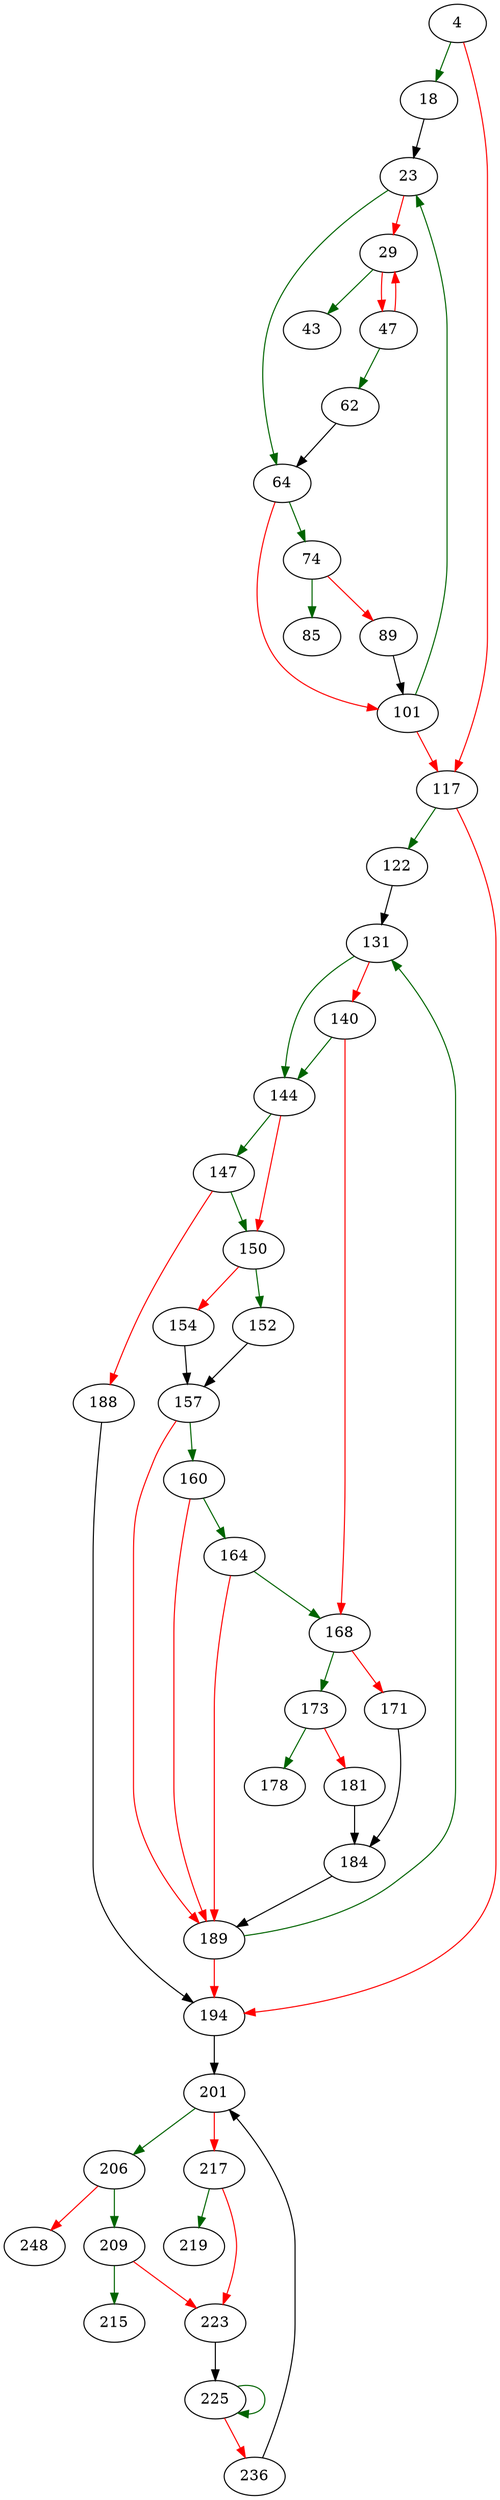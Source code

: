 strict digraph "merge" {
	// Node definitions.
	4 [entry=true];
	18;
	117;
	23;
	64;
	29;
	43;
	47;
	62;
	74;
	101;
	85;
	89;
	122;
	194;
	131;
	144;
	140;
	168;
	147;
	150;
	188;
	152;
	154;
	157;
	160;
	189;
	164;
	173;
	171;
	184;
	178;
	181;
	201;
	206;
	217;
	209;
	248;
	215;
	223;
	219;
	225;
	236;

	// Edge definitions.
	4 -> 18 [
		color=darkgreen
		cond=true
	];
	4 -> 117 [
		color=red
		cond=false
	];
	18 -> 23;
	117 -> 122 [
		color=darkgreen
		cond=true
	];
	117 -> 194 [
		color=red
		cond=false
	];
	23 -> 64 [
		color=darkgreen
		cond=true
	];
	23 -> 29 [
		color=red
		cond=false
	];
	64 -> 74 [
		color=darkgreen
		cond=true
	];
	64 -> 101 [
		color=red
		cond=false
	];
	29 -> 43 [
		color=darkgreen
		cond=true
	];
	29 -> 47 [
		color=red
		cond=false
	];
	47 -> 29 [
		color=red
		cond=false
	];
	47 -> 62 [
		color=darkgreen
		cond=true
	];
	62 -> 64;
	74 -> 85 [
		color=darkgreen
		cond=true
	];
	74 -> 89 [
		color=red
		cond=false
	];
	101 -> 117 [
		color=red
		cond=false
	];
	101 -> 23 [
		color=darkgreen
		cond=true
	];
	89 -> 101;
	122 -> 131;
	194 -> 201;
	131 -> 144 [
		color=darkgreen
		cond=true
	];
	131 -> 140 [
		color=red
		cond=false
	];
	144 -> 147 [
		color=darkgreen
		cond=true
	];
	144 -> 150 [
		color=red
		cond=false
	];
	140 -> 144 [
		color=darkgreen
		cond=true
	];
	140 -> 168 [
		color=red
		cond=false
	];
	168 -> 173 [
		color=darkgreen
		cond=true
	];
	168 -> 171 [
		color=red
		cond=false
	];
	147 -> 150 [
		color=darkgreen
		cond=true
	];
	147 -> 188 [
		color=red
		cond=false
	];
	150 -> 152 [
		color=darkgreen
		cond=true
	];
	150 -> 154 [
		color=red
		cond=false
	];
	188 -> 194;
	152 -> 157;
	154 -> 157;
	157 -> 160 [
		color=darkgreen
		cond=true
	];
	157 -> 189 [
		color=red
		cond=false
	];
	160 -> 189 [
		color=red
		cond=false
	];
	160 -> 164 [
		color=darkgreen
		cond=true
	];
	189 -> 194 [
		color=red
		cond=false
	];
	189 -> 131 [
		color=darkgreen
		cond=true
	];
	164 -> 168 [
		color=darkgreen
		cond=true
	];
	164 -> 189 [
		color=red
		cond=false
	];
	173 -> 178 [
		color=darkgreen
		cond=true
	];
	173 -> 181 [
		color=red
		cond=false
	];
	171 -> 184;
	184 -> 189;
	181 -> 184;
	201 -> 206 [
		color=darkgreen
		cond=true
	];
	201 -> 217 [
		color=red
		cond=false
	];
	206 -> 209 [
		color=darkgreen
		cond=true
	];
	206 -> 248 [
		color=red
		cond=false
	];
	217 -> 223 [
		color=red
		cond=false
	];
	217 -> 219 [
		color=darkgreen
		cond=true
	];
	209 -> 215 [
		color=darkgreen
		cond=true
	];
	209 -> 223 [
		color=red
		cond=false
	];
	223 -> 225;
	225 -> 225 [
		color=darkgreen
		cond=true
	];
	225 -> 236 [
		color=red
		cond=false
	];
	236 -> 201;
}